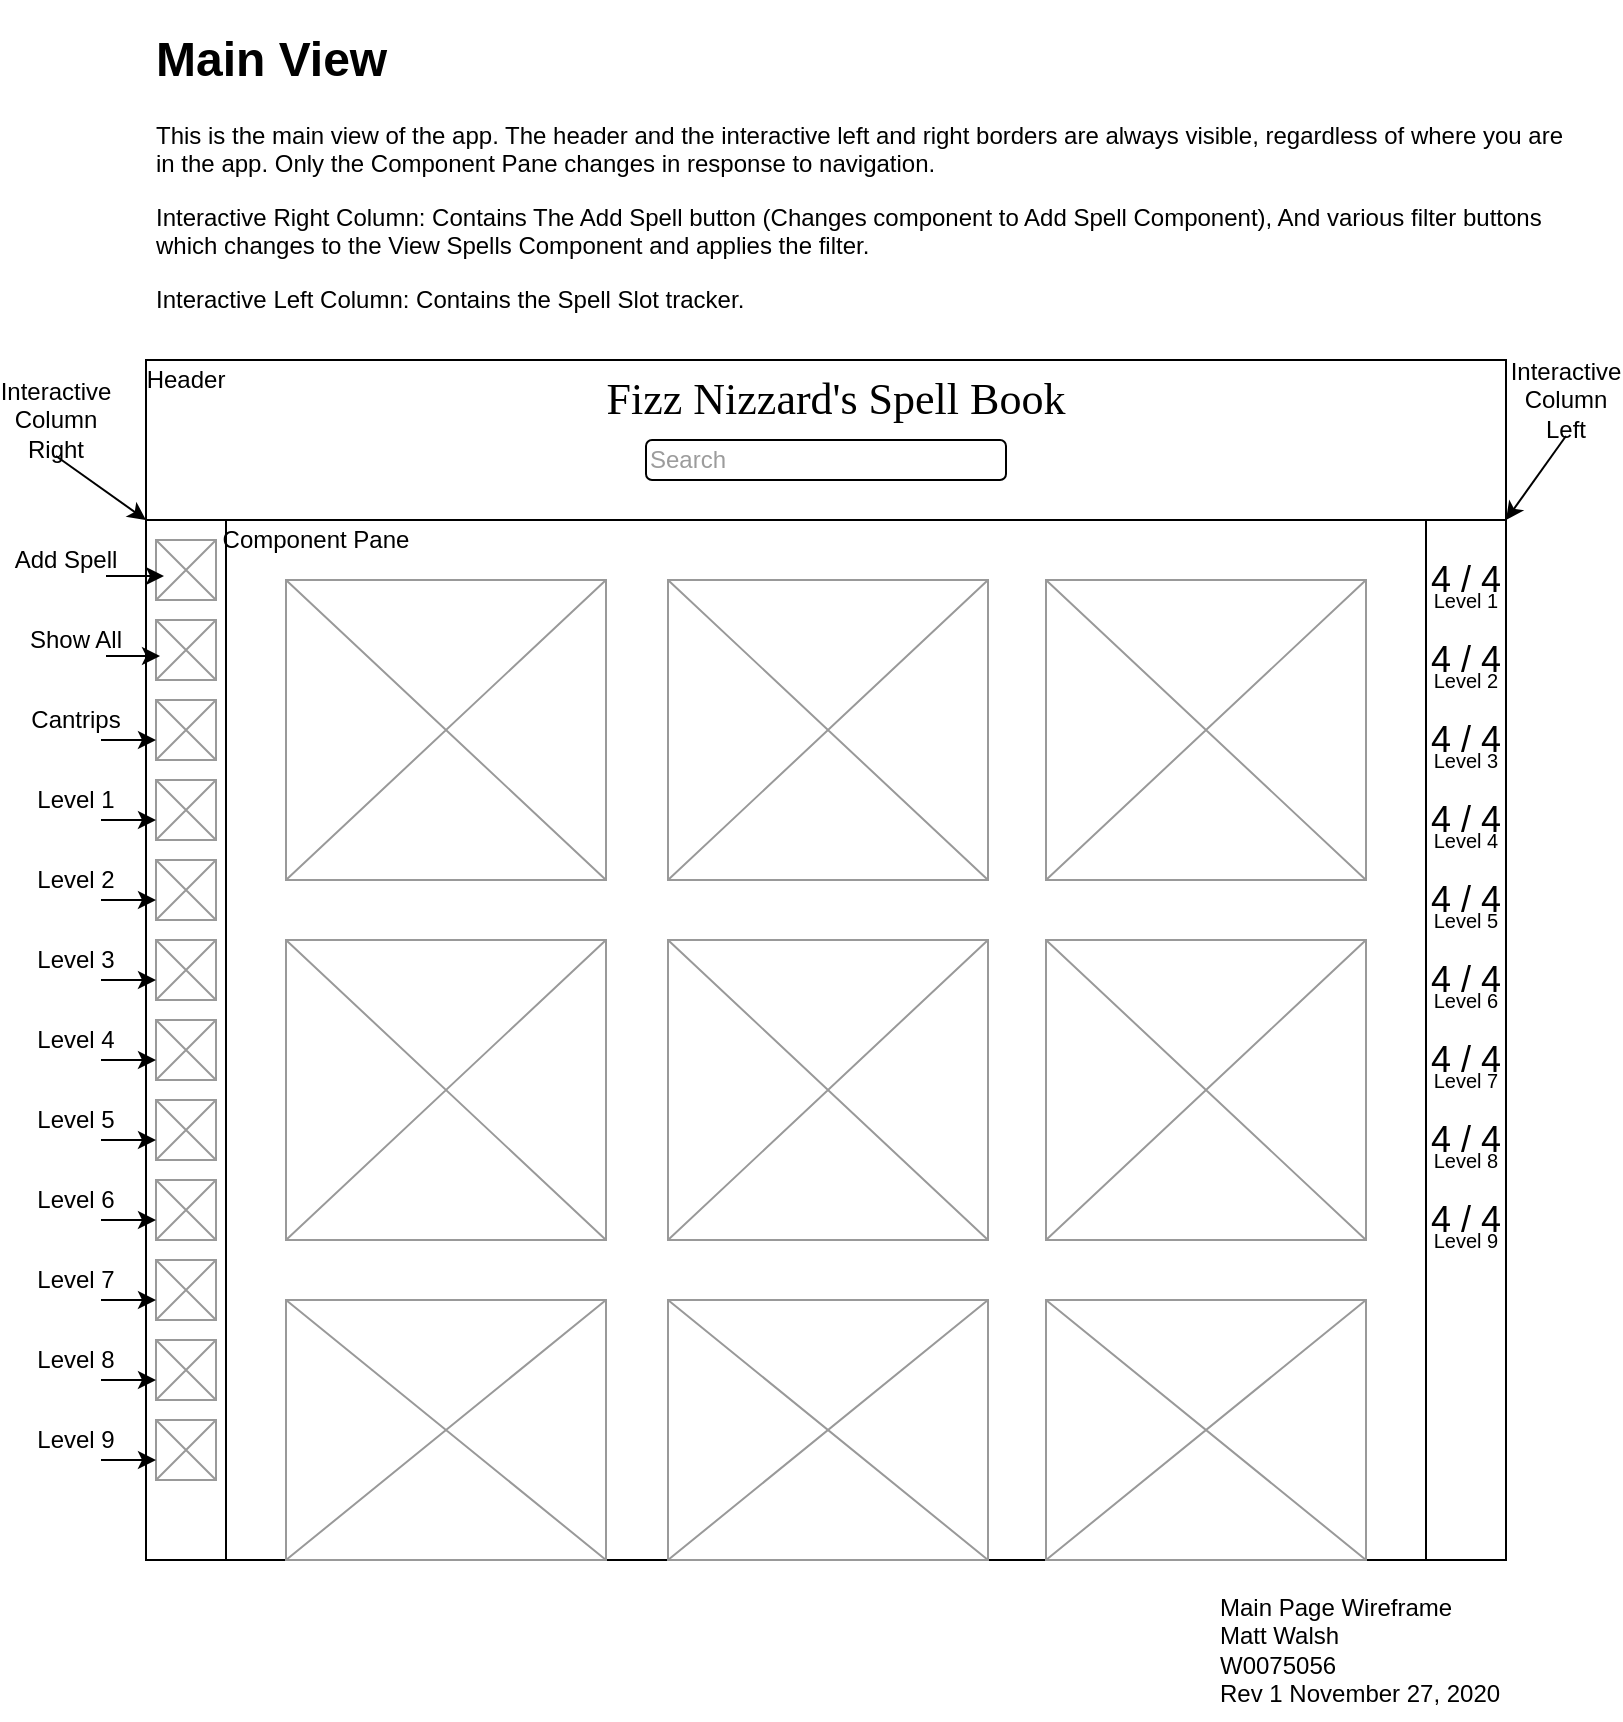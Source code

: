 <mxfile version="13.7.9" type="device"><diagram id="JP5LeThWlmfXhOc4QRB3" name="Page-1"><mxGraphModel dx="1086" dy="806" grid="1" gridSize="10" guides="1" tooltips="1" connect="1" arrows="1" fold="1" page="1" pageScale="1" pageWidth="850" pageHeight="1100" math="0" shadow="0"><root><mxCell id="0"/><mxCell id="1" parent="0"/><mxCell id="sXgM0F7513N31kufuuhX-1" value="" style="rounded=0;whiteSpace=wrap;html=1;" vertex="1" parent="1"><mxGeometry x="80" y="200" width="680" height="80" as="geometry"/></mxCell><mxCell id="sXgM0F7513N31kufuuhX-2" value="" style="rounded=0;whiteSpace=wrap;html=1;" vertex="1" parent="1"><mxGeometry x="80" y="280" width="40" height="520" as="geometry"/></mxCell><mxCell id="sXgM0F7513N31kufuuhX-3" value="" style="rounded=0;whiteSpace=wrap;html=1;" vertex="1" parent="1"><mxGeometry x="120" y="280" width="640" height="520" as="geometry"/></mxCell><mxCell id="sXgM0F7513N31kufuuhX-4" value="&lt;font style=&quot;font-size: 22px&quot; face=&quot;Garamond&quot;&gt;Fizz Nizzard's Spell Book&lt;/font&gt;" style="text;html=1;strokeColor=none;fillColor=none;align=center;verticalAlign=middle;whiteSpace=wrap;rounded=0;" vertex="1" parent="1"><mxGeometry x="300" y="210" width="250" height="20" as="geometry"/></mxCell><mxCell id="sXgM0F7513N31kufuuhX-5" value="&lt;font color=&quot;#9c9c9c&quot;&gt;Search&lt;/font&gt;" style="rounded=1;whiteSpace=wrap;html=1;align=left;" vertex="1" parent="1"><mxGeometry x="330" y="240" width="180" height="20" as="geometry"/></mxCell><mxCell id="sXgM0F7513N31kufuuhX-6" value="" style="verticalLabelPosition=bottom;shadow=0;dashed=0;align=center;html=1;verticalAlign=top;strokeWidth=1;shape=mxgraph.mockup.graphics.simpleIcon;strokeColor=#999999;" vertex="1" parent="1"><mxGeometry x="85" y="290" width="30" height="30" as="geometry"/></mxCell><mxCell id="sXgM0F7513N31kufuuhX-7" value="" style="verticalLabelPosition=bottom;shadow=0;dashed=0;align=center;html=1;verticalAlign=top;strokeWidth=1;shape=mxgraph.mockup.graphics.simpleIcon;strokeColor=#999999;" vertex="1" parent="1"><mxGeometry x="85" y="330" width="30" height="30" as="geometry"/></mxCell><mxCell id="sXgM0F7513N31kufuuhX-8" value="" style="verticalLabelPosition=bottom;shadow=0;dashed=0;align=center;html=1;verticalAlign=top;strokeWidth=1;shape=mxgraph.mockup.graphics.simpleIcon;strokeColor=#999999;" vertex="1" parent="1"><mxGeometry x="85" y="370" width="30" height="30" as="geometry"/></mxCell><mxCell id="sXgM0F7513N31kufuuhX-10" value="" style="endArrow=classic;html=1;entryX=0.133;entryY=0.6;entryDx=0;entryDy=0;entryPerimeter=0;" edge="1" parent="1" target="sXgM0F7513N31kufuuhX-6"><mxGeometry width="50" height="50" relative="1" as="geometry"><mxPoint x="60" y="308" as="sourcePoint"/><mxPoint x="70" y="300" as="targetPoint"/></mxGeometry></mxCell><mxCell id="sXgM0F7513N31kufuuhX-11" value="Add Spell" style="text;html=1;strokeColor=none;fillColor=none;align=center;verticalAlign=middle;whiteSpace=wrap;rounded=0;" vertex="1" parent="1"><mxGeometry x="10" y="290" width="60" height="20" as="geometry"/></mxCell><mxCell id="sXgM0F7513N31kufuuhX-12" value="" style="endArrow=classic;html=1;entryX=0.067;entryY=0.6;entryDx=0;entryDy=0;entryPerimeter=0;" edge="1" parent="1" target="sXgM0F7513N31kufuuhX-7"><mxGeometry width="50" height="50" relative="1" as="geometry"><mxPoint x="60" y="348" as="sourcePoint"/><mxPoint x="450" y="410" as="targetPoint"/></mxGeometry></mxCell><mxCell id="sXgM0F7513N31kufuuhX-13" value="Show All" style="text;html=1;strokeColor=none;fillColor=none;align=center;verticalAlign=middle;whiteSpace=wrap;rounded=0;" vertex="1" parent="1"><mxGeometry x="20" y="330" width="50" height="20" as="geometry"/></mxCell><mxCell id="sXgM0F7513N31kufuuhX-15" value="Cantrips" style="text;html=1;strokeColor=none;fillColor=none;align=center;verticalAlign=middle;whiteSpace=wrap;rounded=0;" vertex="1" parent="1"><mxGeometry x="20" y="370" width="50" height="20" as="geometry"/></mxCell><mxCell id="sXgM0F7513N31kufuuhX-16" value="" style="endArrow=classic;html=1;entryX=0;entryY=0.667;entryDx=0;entryDy=0;entryPerimeter=0;exitX=0.75;exitY=1;exitDx=0;exitDy=0;" edge="1" parent="1" source="sXgM0F7513N31kufuuhX-15" target="sXgM0F7513N31kufuuhX-8"><mxGeometry width="50" height="50" relative="1" as="geometry"><mxPoint x="400" y="460" as="sourcePoint"/><mxPoint x="450" y="410" as="targetPoint"/></mxGeometry></mxCell><mxCell id="sXgM0F7513N31kufuuhX-17" value="" style="verticalLabelPosition=bottom;shadow=0;dashed=0;align=center;html=1;verticalAlign=top;strokeWidth=1;shape=mxgraph.mockup.graphics.simpleIcon;strokeColor=#999999;" vertex="1" parent="1"><mxGeometry x="85" y="410" width="30" height="30" as="geometry"/></mxCell><mxCell id="sXgM0F7513N31kufuuhX-18" value="Level 1" style="text;html=1;strokeColor=none;fillColor=none;align=center;verticalAlign=middle;whiteSpace=wrap;rounded=0;" vertex="1" parent="1"><mxGeometry x="20" y="410" width="50" height="20" as="geometry"/></mxCell><mxCell id="sXgM0F7513N31kufuuhX-19" value="" style="endArrow=classic;html=1;entryX=0;entryY=0.667;entryDx=0;entryDy=0;entryPerimeter=0;exitX=0.75;exitY=1;exitDx=0;exitDy=0;" edge="1" parent="1" source="sXgM0F7513N31kufuuhX-18" target="sXgM0F7513N31kufuuhX-17"><mxGeometry width="50" height="50" relative="1" as="geometry"><mxPoint x="400" y="500" as="sourcePoint"/><mxPoint x="450" y="450" as="targetPoint"/></mxGeometry></mxCell><mxCell id="sXgM0F7513N31kufuuhX-20" value="" style="verticalLabelPosition=bottom;shadow=0;dashed=0;align=center;html=1;verticalAlign=top;strokeWidth=1;shape=mxgraph.mockup.graphics.simpleIcon;strokeColor=#999999;" vertex="1" parent="1"><mxGeometry x="85" y="450" width="30" height="30" as="geometry"/></mxCell><mxCell id="sXgM0F7513N31kufuuhX-21" value="Level 2" style="text;html=1;strokeColor=none;fillColor=none;align=center;verticalAlign=middle;whiteSpace=wrap;rounded=0;" vertex="1" parent="1"><mxGeometry x="20" y="450" width="50" height="20" as="geometry"/></mxCell><mxCell id="sXgM0F7513N31kufuuhX-22" value="" style="endArrow=classic;html=1;entryX=0;entryY=0.667;entryDx=0;entryDy=0;entryPerimeter=0;exitX=0.75;exitY=1;exitDx=0;exitDy=0;" edge="1" parent="1" source="sXgM0F7513N31kufuuhX-21" target="sXgM0F7513N31kufuuhX-20"><mxGeometry width="50" height="50" relative="1" as="geometry"><mxPoint x="400" y="540" as="sourcePoint"/><mxPoint x="450" y="490" as="targetPoint"/></mxGeometry></mxCell><mxCell id="sXgM0F7513N31kufuuhX-23" value="" style="verticalLabelPosition=bottom;shadow=0;dashed=0;align=center;html=1;verticalAlign=top;strokeWidth=1;shape=mxgraph.mockup.graphics.simpleIcon;strokeColor=#999999;" vertex="1" parent="1"><mxGeometry x="85" y="490" width="30" height="30" as="geometry"/></mxCell><mxCell id="sXgM0F7513N31kufuuhX-24" value="Level 3" style="text;html=1;strokeColor=none;fillColor=none;align=center;verticalAlign=middle;whiteSpace=wrap;rounded=0;" vertex="1" parent="1"><mxGeometry x="20" y="490" width="50" height="20" as="geometry"/></mxCell><mxCell id="sXgM0F7513N31kufuuhX-25" value="" style="endArrow=classic;html=1;entryX=0;entryY=0.667;entryDx=0;entryDy=0;entryPerimeter=0;exitX=0.75;exitY=1;exitDx=0;exitDy=0;" edge="1" parent="1" source="sXgM0F7513N31kufuuhX-24" target="sXgM0F7513N31kufuuhX-23"><mxGeometry width="50" height="50" relative="1" as="geometry"><mxPoint x="400" y="580" as="sourcePoint"/><mxPoint x="450" y="530" as="targetPoint"/></mxGeometry></mxCell><mxCell id="sXgM0F7513N31kufuuhX-26" value="" style="verticalLabelPosition=bottom;shadow=0;dashed=0;align=center;html=1;verticalAlign=top;strokeWidth=1;shape=mxgraph.mockup.graphics.simpleIcon;strokeColor=#999999;" vertex="1" parent="1"><mxGeometry x="85" y="530" width="30" height="30" as="geometry"/></mxCell><mxCell id="sXgM0F7513N31kufuuhX-27" value="Level 4" style="text;html=1;strokeColor=none;fillColor=none;align=center;verticalAlign=middle;whiteSpace=wrap;rounded=0;" vertex="1" parent="1"><mxGeometry x="20" y="530" width="50" height="20" as="geometry"/></mxCell><mxCell id="sXgM0F7513N31kufuuhX-28" value="" style="endArrow=classic;html=1;entryX=0;entryY=0.667;entryDx=0;entryDy=0;entryPerimeter=0;exitX=0.75;exitY=1;exitDx=0;exitDy=0;" edge="1" parent="1" source="sXgM0F7513N31kufuuhX-27" target="sXgM0F7513N31kufuuhX-26"><mxGeometry width="50" height="50" relative="1" as="geometry"><mxPoint x="400" y="620" as="sourcePoint"/><mxPoint x="450" y="570" as="targetPoint"/></mxGeometry></mxCell><mxCell id="sXgM0F7513N31kufuuhX-29" value="" style="verticalLabelPosition=bottom;shadow=0;dashed=0;align=center;html=1;verticalAlign=top;strokeWidth=1;shape=mxgraph.mockup.graphics.simpleIcon;strokeColor=#999999;" vertex="1" parent="1"><mxGeometry x="85" y="570" width="30" height="30" as="geometry"/></mxCell><mxCell id="sXgM0F7513N31kufuuhX-30" value="Level 5" style="text;html=1;strokeColor=none;fillColor=none;align=center;verticalAlign=middle;whiteSpace=wrap;rounded=0;" vertex="1" parent="1"><mxGeometry x="20" y="570" width="50" height="20" as="geometry"/></mxCell><mxCell id="sXgM0F7513N31kufuuhX-31" value="" style="endArrow=classic;html=1;entryX=0;entryY=0.667;entryDx=0;entryDy=0;entryPerimeter=0;exitX=0.75;exitY=1;exitDx=0;exitDy=0;" edge="1" parent="1" source="sXgM0F7513N31kufuuhX-30" target="sXgM0F7513N31kufuuhX-29"><mxGeometry width="50" height="50" relative="1" as="geometry"><mxPoint x="400" y="660" as="sourcePoint"/><mxPoint x="450" y="610" as="targetPoint"/></mxGeometry></mxCell><mxCell id="sXgM0F7513N31kufuuhX-32" value="" style="verticalLabelPosition=bottom;shadow=0;dashed=0;align=center;html=1;verticalAlign=top;strokeWidth=1;shape=mxgraph.mockup.graphics.simpleIcon;strokeColor=#999999;" vertex="1" parent="1"><mxGeometry x="85" y="610" width="30" height="30" as="geometry"/></mxCell><mxCell id="sXgM0F7513N31kufuuhX-33" value="Level 6" style="text;html=1;strokeColor=none;fillColor=none;align=center;verticalAlign=middle;whiteSpace=wrap;rounded=0;" vertex="1" parent="1"><mxGeometry x="20" y="610" width="50" height="20" as="geometry"/></mxCell><mxCell id="sXgM0F7513N31kufuuhX-34" value="" style="endArrow=classic;html=1;entryX=0;entryY=0.667;entryDx=0;entryDy=0;entryPerimeter=0;exitX=0.75;exitY=1;exitDx=0;exitDy=0;" edge="1" parent="1" source="sXgM0F7513N31kufuuhX-33" target="sXgM0F7513N31kufuuhX-32"><mxGeometry width="50" height="50" relative="1" as="geometry"><mxPoint x="400" y="700" as="sourcePoint"/><mxPoint x="450" y="650" as="targetPoint"/></mxGeometry></mxCell><mxCell id="sXgM0F7513N31kufuuhX-35" value="" style="verticalLabelPosition=bottom;shadow=0;dashed=0;align=center;html=1;verticalAlign=top;strokeWidth=1;shape=mxgraph.mockup.graphics.simpleIcon;strokeColor=#999999;" vertex="1" parent="1"><mxGeometry x="85" y="650" width="30" height="30" as="geometry"/></mxCell><mxCell id="sXgM0F7513N31kufuuhX-36" value="Level 7" style="text;html=1;strokeColor=none;fillColor=none;align=center;verticalAlign=middle;whiteSpace=wrap;rounded=0;" vertex="1" parent="1"><mxGeometry x="20" y="650" width="50" height="20" as="geometry"/></mxCell><mxCell id="sXgM0F7513N31kufuuhX-37" value="" style="endArrow=classic;html=1;entryX=0;entryY=0.667;entryDx=0;entryDy=0;entryPerimeter=0;exitX=0.75;exitY=1;exitDx=0;exitDy=0;" edge="1" parent="1" source="sXgM0F7513N31kufuuhX-36" target="sXgM0F7513N31kufuuhX-35"><mxGeometry width="50" height="50" relative="1" as="geometry"><mxPoint x="400" y="740" as="sourcePoint"/><mxPoint x="450" y="690" as="targetPoint"/></mxGeometry></mxCell><mxCell id="sXgM0F7513N31kufuuhX-38" value="" style="verticalLabelPosition=bottom;shadow=0;dashed=0;align=center;html=1;verticalAlign=top;strokeWidth=1;shape=mxgraph.mockup.graphics.simpleIcon;strokeColor=#999999;" vertex="1" parent="1"><mxGeometry x="85" y="690" width="30" height="30" as="geometry"/></mxCell><mxCell id="sXgM0F7513N31kufuuhX-39" value="Level 8" style="text;html=1;strokeColor=none;fillColor=none;align=center;verticalAlign=middle;whiteSpace=wrap;rounded=0;" vertex="1" parent="1"><mxGeometry x="20" y="690" width="50" height="20" as="geometry"/></mxCell><mxCell id="sXgM0F7513N31kufuuhX-40" value="" style="endArrow=classic;html=1;entryX=0;entryY=0.667;entryDx=0;entryDy=0;entryPerimeter=0;exitX=0.75;exitY=1;exitDx=0;exitDy=0;" edge="1" parent="1" source="sXgM0F7513N31kufuuhX-39" target="sXgM0F7513N31kufuuhX-38"><mxGeometry width="50" height="50" relative="1" as="geometry"><mxPoint x="400" y="780" as="sourcePoint"/><mxPoint x="450" y="730" as="targetPoint"/></mxGeometry></mxCell><mxCell id="sXgM0F7513N31kufuuhX-41" value="" style="verticalLabelPosition=bottom;shadow=0;dashed=0;align=center;html=1;verticalAlign=top;strokeWidth=1;shape=mxgraph.mockup.graphics.simpleIcon;strokeColor=#999999;" vertex="1" parent="1"><mxGeometry x="85" y="730" width="30" height="30" as="geometry"/></mxCell><mxCell id="sXgM0F7513N31kufuuhX-42" value="Level 9" style="text;html=1;strokeColor=none;fillColor=none;align=center;verticalAlign=middle;whiteSpace=wrap;rounded=0;" vertex="1" parent="1"><mxGeometry x="20" y="730" width="50" height="20" as="geometry"/></mxCell><mxCell id="sXgM0F7513N31kufuuhX-43" value="" style="endArrow=classic;html=1;entryX=0;entryY=0.667;entryDx=0;entryDy=0;entryPerimeter=0;exitX=0.75;exitY=1;exitDx=0;exitDy=0;" edge="1" parent="1" source="sXgM0F7513N31kufuuhX-42" target="sXgM0F7513N31kufuuhX-41"><mxGeometry width="50" height="50" relative="1" as="geometry"><mxPoint x="400" y="820" as="sourcePoint"/><mxPoint x="450" y="770" as="targetPoint"/></mxGeometry></mxCell><mxCell id="sXgM0F7513N31kufuuhX-44" value="" style="verticalLabelPosition=bottom;shadow=0;dashed=0;align=center;html=1;verticalAlign=top;strokeWidth=1;shape=mxgraph.mockup.graphics.simpleIcon;strokeColor=#999999;fillColor=#ffffff;" vertex="1" parent="1"><mxGeometry x="150" y="310" width="160" height="150" as="geometry"/></mxCell><mxCell id="sXgM0F7513N31kufuuhX-54" value="" style="rounded=0;whiteSpace=wrap;html=1;" vertex="1" parent="1"><mxGeometry x="720" y="280" width="40" height="520" as="geometry"/></mxCell><mxCell id="sXgM0F7513N31kufuuhX-55" value="&lt;font style=&quot;font-size: 18px&quot;&gt;4 / 4&lt;/font&gt;" style="text;html=1;strokeColor=none;fillColor=none;align=center;verticalAlign=middle;whiteSpace=wrap;rounded=0;" vertex="1" parent="1"><mxGeometry x="720" y="300" width="40" height="20" as="geometry"/></mxCell><mxCell id="sXgM0F7513N31kufuuhX-56" value="&lt;font style=&quot;font-size: 10px&quot;&gt;Level 1&lt;/font&gt;" style="text;html=1;strokeColor=none;fillColor=none;align=center;verticalAlign=middle;whiteSpace=wrap;rounded=0;" vertex="1" parent="1"><mxGeometry x="715" y="310" width="50" height="20" as="geometry"/></mxCell><mxCell id="sXgM0F7513N31kufuuhX-57" value="&lt;font style=&quot;font-size: 18px&quot;&gt;4 / 4&lt;/font&gt;" style="text;html=1;strokeColor=none;fillColor=none;align=center;verticalAlign=middle;whiteSpace=wrap;rounded=0;" vertex="1" parent="1"><mxGeometry x="720" y="340" width="40" height="20" as="geometry"/></mxCell><mxCell id="sXgM0F7513N31kufuuhX-58" value="&lt;font style=&quot;font-size: 10px&quot;&gt;Level 2&lt;/font&gt;" style="text;html=1;strokeColor=none;fillColor=none;align=center;verticalAlign=middle;whiteSpace=wrap;rounded=0;" vertex="1" parent="1"><mxGeometry x="715" y="350" width="50" height="20" as="geometry"/></mxCell><mxCell id="sXgM0F7513N31kufuuhX-64" value="&lt;font style=&quot;font-size: 18px&quot;&gt;4 / 4&lt;/font&gt;" style="text;html=1;strokeColor=none;fillColor=none;align=center;verticalAlign=middle;whiteSpace=wrap;rounded=0;" vertex="1" parent="1"><mxGeometry x="720" y="380" width="40" height="20" as="geometry"/></mxCell><mxCell id="sXgM0F7513N31kufuuhX-65" value="&lt;font style=&quot;font-size: 10px&quot;&gt;Level 3&lt;/font&gt;" style="text;html=1;strokeColor=none;fillColor=none;align=center;verticalAlign=middle;whiteSpace=wrap;rounded=0;" vertex="1" parent="1"><mxGeometry x="715" y="390" width="50" height="20" as="geometry"/></mxCell><mxCell id="sXgM0F7513N31kufuuhX-66" value="&lt;font style=&quot;font-size: 18px&quot;&gt;4 / 4&lt;/font&gt;" style="text;html=1;strokeColor=none;fillColor=none;align=center;verticalAlign=middle;whiteSpace=wrap;rounded=0;" vertex="1" parent="1"><mxGeometry x="720" y="420" width="40" height="20" as="geometry"/></mxCell><mxCell id="sXgM0F7513N31kufuuhX-67" value="&lt;font style=&quot;font-size: 10px&quot;&gt;Level 4&lt;/font&gt;" style="text;html=1;strokeColor=none;fillColor=none;align=center;verticalAlign=middle;whiteSpace=wrap;rounded=0;" vertex="1" parent="1"><mxGeometry x="715" y="430" width="50" height="20" as="geometry"/></mxCell><mxCell id="sXgM0F7513N31kufuuhX-68" value="&lt;font style=&quot;font-size: 18px&quot;&gt;4 / 4&lt;/font&gt;" style="text;html=1;strokeColor=none;fillColor=none;align=center;verticalAlign=middle;whiteSpace=wrap;rounded=0;" vertex="1" parent="1"><mxGeometry x="720" y="460" width="40" height="20" as="geometry"/></mxCell><mxCell id="sXgM0F7513N31kufuuhX-69" value="&lt;font style=&quot;font-size: 10px&quot;&gt;Level 5&lt;/font&gt;" style="text;html=1;strokeColor=none;fillColor=none;align=center;verticalAlign=middle;whiteSpace=wrap;rounded=0;" vertex="1" parent="1"><mxGeometry x="715" y="470" width="50" height="20" as="geometry"/></mxCell><mxCell id="sXgM0F7513N31kufuuhX-70" value="&lt;font style=&quot;font-size: 18px&quot;&gt;4 / 4&lt;/font&gt;" style="text;html=1;strokeColor=none;fillColor=none;align=center;verticalAlign=middle;whiteSpace=wrap;rounded=0;" vertex="1" parent="1"><mxGeometry x="720" y="500" width="40" height="20" as="geometry"/></mxCell><mxCell id="sXgM0F7513N31kufuuhX-71" value="&lt;font style=&quot;font-size: 10px&quot;&gt;Level 6&lt;/font&gt;" style="text;html=1;strokeColor=none;fillColor=none;align=center;verticalAlign=middle;whiteSpace=wrap;rounded=0;" vertex="1" parent="1"><mxGeometry x="715" y="510" width="50" height="20" as="geometry"/></mxCell><mxCell id="sXgM0F7513N31kufuuhX-72" value="&lt;font style=&quot;font-size: 18px&quot;&gt;4 / 4&lt;/font&gt;" style="text;html=1;strokeColor=none;fillColor=none;align=center;verticalAlign=middle;whiteSpace=wrap;rounded=0;" vertex="1" parent="1"><mxGeometry x="720" y="540" width="40" height="20" as="geometry"/></mxCell><mxCell id="sXgM0F7513N31kufuuhX-73" value="&lt;font style=&quot;font-size: 10px&quot;&gt;Level 7&lt;/font&gt;" style="text;html=1;strokeColor=none;fillColor=none;align=center;verticalAlign=middle;whiteSpace=wrap;rounded=0;" vertex="1" parent="1"><mxGeometry x="715" y="550" width="50" height="20" as="geometry"/></mxCell><mxCell id="sXgM0F7513N31kufuuhX-74" value="&lt;font style=&quot;font-size: 18px&quot;&gt;4 / 4&lt;/font&gt;" style="text;html=1;strokeColor=none;fillColor=none;align=center;verticalAlign=middle;whiteSpace=wrap;rounded=0;" vertex="1" parent="1"><mxGeometry x="720" y="580" width="40" height="20" as="geometry"/></mxCell><mxCell id="sXgM0F7513N31kufuuhX-75" value="&lt;font style=&quot;font-size: 10px&quot;&gt;Level 8&lt;/font&gt;" style="text;html=1;strokeColor=none;fillColor=none;align=center;verticalAlign=middle;whiteSpace=wrap;rounded=0;" vertex="1" parent="1"><mxGeometry x="715" y="590" width="50" height="20" as="geometry"/></mxCell><mxCell id="sXgM0F7513N31kufuuhX-77" value="&lt;font style=&quot;font-size: 18px&quot;&gt;4 / 4&lt;/font&gt;" style="text;html=1;strokeColor=none;fillColor=none;align=center;verticalAlign=middle;whiteSpace=wrap;rounded=0;" vertex="1" parent="1"><mxGeometry x="720" y="620" width="40" height="20" as="geometry"/></mxCell><mxCell id="sXgM0F7513N31kufuuhX-78" value="&lt;font style=&quot;font-size: 10px&quot;&gt;Level 9&lt;/font&gt;" style="text;html=1;strokeColor=none;fillColor=none;align=center;verticalAlign=middle;whiteSpace=wrap;rounded=0;" vertex="1" parent="1"><mxGeometry x="715" y="630" width="50" height="20" as="geometry"/></mxCell><mxCell id="sXgM0F7513N31kufuuhX-80" value="" style="verticalLabelPosition=bottom;shadow=0;dashed=0;align=center;html=1;verticalAlign=top;strokeWidth=1;shape=mxgraph.mockup.graphics.simpleIcon;strokeColor=#999999;fillColor=#ffffff;" vertex="1" parent="1"><mxGeometry x="341" y="310" width="160" height="150" as="geometry"/></mxCell><mxCell id="sXgM0F7513N31kufuuhX-81" value="" style="verticalLabelPosition=bottom;shadow=0;dashed=0;align=center;html=1;verticalAlign=top;strokeWidth=1;shape=mxgraph.mockup.graphics.simpleIcon;strokeColor=#999999;fillColor=#ffffff;" vertex="1" parent="1"><mxGeometry x="530" y="310" width="160" height="150" as="geometry"/></mxCell><mxCell id="sXgM0F7513N31kufuuhX-82" value="" style="verticalLabelPosition=bottom;shadow=0;dashed=0;align=center;html=1;verticalAlign=top;strokeWidth=1;shape=mxgraph.mockup.graphics.simpleIcon;strokeColor=#999999;fillColor=#ffffff;" vertex="1" parent="1"><mxGeometry x="150" y="490" width="160" height="150" as="geometry"/></mxCell><mxCell id="sXgM0F7513N31kufuuhX-83" value="" style="verticalLabelPosition=bottom;shadow=0;dashed=0;align=center;html=1;verticalAlign=top;strokeWidth=1;shape=mxgraph.mockup.graphics.simpleIcon;strokeColor=#999999;fillColor=#ffffff;" vertex="1" parent="1"><mxGeometry x="341" y="490" width="160" height="150" as="geometry"/></mxCell><mxCell id="sXgM0F7513N31kufuuhX-84" value="" style="verticalLabelPosition=bottom;shadow=0;dashed=0;align=center;html=1;verticalAlign=top;strokeWidth=1;shape=mxgraph.mockup.graphics.simpleIcon;strokeColor=#999999;fillColor=#ffffff;" vertex="1" parent="1"><mxGeometry x="530" y="490" width="160" height="150" as="geometry"/></mxCell><mxCell id="sXgM0F7513N31kufuuhX-87" value="" style="verticalLabelPosition=bottom;shadow=0;dashed=0;align=center;html=1;verticalAlign=top;strokeWidth=1;shape=mxgraph.mockup.graphics.simpleIcon;strokeColor=#999999;fillColor=#ffffff;" vertex="1" parent="1"><mxGeometry x="150" y="670" width="160" height="130" as="geometry"/></mxCell><mxCell id="sXgM0F7513N31kufuuhX-88" value="" style="verticalLabelPosition=bottom;shadow=0;dashed=0;align=center;html=1;verticalAlign=top;strokeWidth=1;shape=mxgraph.mockup.graphics.simpleIcon;strokeColor=#999999;fillColor=#ffffff;" vertex="1" parent="1"><mxGeometry x="341" y="670" width="160" height="130" as="geometry"/></mxCell><mxCell id="sXgM0F7513N31kufuuhX-89" value="" style="verticalLabelPosition=bottom;shadow=0;dashed=0;align=center;html=1;verticalAlign=top;strokeWidth=1;shape=mxgraph.mockup.graphics.simpleIcon;strokeColor=#999999;fillColor=#ffffff;" vertex="1" parent="1"><mxGeometry x="530" y="670" width="160" height="130" as="geometry"/></mxCell><mxCell id="sXgM0F7513N31kufuuhX-92" value="&lt;h1&gt;Main View&lt;/h1&gt;&lt;p&gt;This is the main view of the app. The header and the interactive left and right borders are always visible, regardless of where you are in the app. Only the Component Pane changes in response to navigation.&lt;/p&gt;&lt;p&gt;Interactive Right Column: Contains The Add Spell button (Changes component to Add Spell Component), And various filter buttons which changes to the View Spells Component and applies the filter.&lt;/p&gt;&lt;p&gt;Interactive Left Column: Contains the Spell Slot tracker.&lt;/p&gt;" style="text;html=1;strokeColor=none;fillColor=none;spacing=5;spacingTop=-20;whiteSpace=wrap;overflow=hidden;rounded=0;" vertex="1" parent="1"><mxGeometry x="80" y="30" width="720" height="160" as="geometry"/></mxCell><mxCell id="sXgM0F7513N31kufuuhX-94" value="Header" style="text;html=1;strokeColor=none;fillColor=none;align=center;verticalAlign=middle;whiteSpace=wrap;rounded=0;" vertex="1" parent="1"><mxGeometry x="80" y="200" width="40" height="20" as="geometry"/></mxCell><mxCell id="sXgM0F7513N31kufuuhX-95" value="Interactive Column Right" style="text;html=1;strokeColor=none;fillColor=none;align=center;verticalAlign=middle;whiteSpace=wrap;rounded=0;" vertex="1" parent="1"><mxGeometry x="10" y="220" width="50" height="20" as="geometry"/></mxCell><mxCell id="sXgM0F7513N31kufuuhX-96" value="" style="endArrow=classic;html=1;exitX=0.5;exitY=1.4;exitDx=0;exitDy=0;exitPerimeter=0;entryX=0;entryY=0;entryDx=0;entryDy=0;" edge="1" parent="1" source="sXgM0F7513N31kufuuhX-95" target="sXgM0F7513N31kufuuhX-2"><mxGeometry width="50" height="50" relative="1" as="geometry"><mxPoint x="110" y="180" as="sourcePoint"/><mxPoint x="160" y="130" as="targetPoint"/></mxGeometry></mxCell><mxCell id="sXgM0F7513N31kufuuhX-97" value="Interactive Column Left" style="text;html=1;strokeColor=none;fillColor=none;align=center;verticalAlign=middle;whiteSpace=wrap;rounded=0;" vertex="1" parent="1"><mxGeometry x="765" y="210" width="50" height="20" as="geometry"/></mxCell><mxCell id="sXgM0F7513N31kufuuhX-98" value="" style="endArrow=classic;html=1;exitX=0.5;exitY=1.4;exitDx=0;exitDy=0;exitPerimeter=0;entryX=1;entryY=1;entryDx=0;entryDy=0;" edge="1" source="sXgM0F7513N31kufuuhX-97" parent="1" target="sXgM0F7513N31kufuuhX-1"><mxGeometry width="50" height="50" relative="1" as="geometry"><mxPoint x="865" y="170" as="sourcePoint"/><mxPoint x="835" y="270" as="targetPoint"/></mxGeometry></mxCell><mxCell id="sXgM0F7513N31kufuuhX-99" value="Component Pane" style="text;html=1;strokeColor=none;fillColor=none;align=center;verticalAlign=middle;whiteSpace=wrap;rounded=0;" vertex="1" parent="1"><mxGeometry x="110" y="280" width="110" height="20" as="geometry"/></mxCell><mxCell id="sXgM0F7513N31kufuuhX-100" value="Main Page Wireframe&lt;br&gt;Matt Walsh&lt;br&gt;W0075056&lt;br&gt;Rev 1 November 27, 2020" style="text;html=1;strokeColor=none;fillColor=none;align=left;verticalAlign=middle;whiteSpace=wrap;rounded=0;" vertex="1" parent="1"><mxGeometry x="615" y="810" width="150" height="70" as="geometry"/></mxCell></root></mxGraphModel></diagram></mxfile>